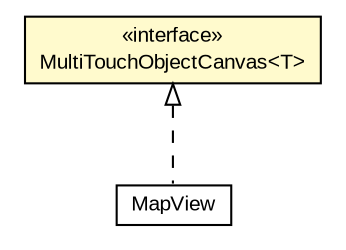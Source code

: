 #!/usr/local/bin/dot
#
# Class diagram 
# Generated by UMLGraph version R5_6-24-gf6e263 (http://www.umlgraph.org/)
#

digraph G {
	edge [fontname="arial",fontsize=10,labelfontname="arial",labelfontsize=10];
	node [fontname="arial",fontsize=10,shape=plaintext];
	nodesep=0.25;
	ranksep=0.5;
	// org.metalev.multitouch.controller.MultiTouchController.MultiTouchObjectCanvas<T>
	c68200 [label=<<table title="org.metalev.multitouch.controller.MultiTouchController.MultiTouchObjectCanvas" border="0" cellborder="1" cellspacing="0" cellpadding="2" port="p" bgcolor="lemonChiffon" href="./MultiTouchController.MultiTouchObjectCanvas.html">
		<tr><td><table border="0" cellspacing="0" cellpadding="1">
<tr><td align="center" balign="center"> &#171;interface&#187; </td></tr>
<tr><td align="center" balign="center"> MultiTouchObjectCanvas&lt;T&gt; </td></tr>
		</table></td></tr>
		</table>>, URL="./MultiTouchController.MultiTouchObjectCanvas.html", fontname="arial", fontcolor="black", fontsize=10.0];
	// org.osmdroid.views.MapView
	c68299 [label=<<table title="org.osmdroid.views.MapView" border="0" cellborder="1" cellspacing="0" cellpadding="2" port="p" href="../../../osmdroid/views/MapView.html">
		<tr><td><table border="0" cellspacing="0" cellpadding="1">
<tr><td align="center" balign="center"> MapView </td></tr>
		</table></td></tr>
		</table>>, URL="../../../osmdroid/views/MapView.html", fontname="arial", fontcolor="black", fontsize=10.0];
	//org.osmdroid.views.MapView implements org.metalev.multitouch.controller.MultiTouchController.MultiTouchObjectCanvas<T>
	c68200:p -> c68299:p [dir=back,arrowtail=empty,style=dashed];
}

